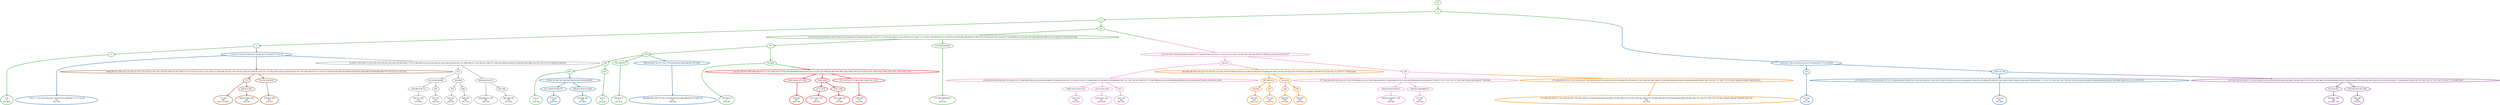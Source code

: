 digraph T {
	{
		rank=same
		96 [penwidth=3,colorscheme=set19,color=3,label="6_P\nP\n0% 46%"]
		89 [penwidth=3,colorscheme=set19,color=3,label="613_P\nP\n15% 0%"]
		87 [penwidth=3,colorscheme=set19,color=3,label="623_P\nP\n0% 23%"]
		85 [penwidth=3,colorscheme=set19,color=3,label="599;612_P\nP\n0% 31%"]
		83 [penwidth=3,colorscheme=set19,color=3,label="597;605_P\nP\n19% 0%"]
		81 [penwidth=3,colorscheme=set19,color=3,label="575;590;596;604_P\nP\n67% 0%"]
		80 [penwidth=3,colorscheme=set19,color=2,label="7;10;11;17;18;19;23;26;28;31;36;44;50;51;58;60;67;71;72;76_M1\nM1\n0% 17%"]
		78 [penwidth=3,colorscheme=set19,color=2,label="975_M1\nM1\n62% 0%"]
		76 [penwidth=3,colorscheme=set19,color=2,label="974;986_M1\nM1\n0% 36%"]
		75 [penwidth=3,colorscheme=set19,color=2,label="598;649;658;740;747;763;775;834;844;853;882;890;907;973;984_M1\nM1\n38% 0%"]
		73 [penwidth=3,colorscheme=set19,color=2,label="101_M1\nM1\n0% 13%"]
		70 [penwidth=3,colorscheme=set19,color=2,label="1031_M1\nM1\n0% 34%"]
		66 [penwidth=3,colorscheme=set19,color=8,label="1027_M2\nM2\n0% 27%"]
		64 [penwidth=3,colorscheme=set19,color=8,label="1018;1023_M2\nM2\n42% 23%"]
		62 [penwidth=3,colorscheme=set19,color=8,label="1017_M2\nM2\n0% 50%"]
		58 [penwidth=3,colorscheme=set19,color=8,label="920;932;944;957_M2\nM2\n45% 0%"]
		56 [penwidth=3,colorscheme=set19,color=8,label="977_M2\nM2\n13% 0%"]
		52 [penwidth=3,colorscheme=set19,color=9,label="704;712_M3\nM3\n0% 49%"]
		50 [penwidth=3,colorscheme=set19,color=9,label="697_M3\nM3\n19% 0%"]
		47 [penwidth=3,colorscheme=set19,color=9,label="655_M3\nM3\n42% 0%"]
		45 [penwidth=3,colorscheme=set19,color=9,label="696_M3\nM3\n0% 31%"]
		43 [penwidth=3,colorscheme=set19,color=9,label="646;654;672_M3\nM3\n39% 0%"]
		41 [penwidth=3,colorscheme=set19,color=9,label="681;688_M3\nM3\n0% 20%"]
		39 [penwidth=3,colorscheme=set19,color=7,label="773_M4\nM4\n18% 1e+02%"]
		37 [penwidth=3,colorscheme=set19,color=7,label="840;851;862_M4\nM4\n35% 0%"]
		35 [penwidth=3,colorscheme=set19,color=7,label="829;839_M4\nM4\n47% 0%"]
		32 [penwidth=3,colorscheme=set19,color=5,label="961_M5\nM5\n24% 31%"]
		30 [penwidth=3,colorscheme=set19,color=5,label="937_M5\nM5\n47% 0%"]
		27 [penwidth=3,colorscheme=set19,color=5,label="946_M5\nM5\n0% 39%"]
		25 [penwidth=3,colorscheme=set19,color=5,label="958_M5\nM5\n29% 0%"]
		24 [penwidth=3,colorscheme=set19,color=5,label="272;288;295;303;311;323;338;342;347;355;362;390;413;418;424;450;455;459;466;473;479;490;512;525;542;545;561;566;572;578;586;594;601;616;633;644;662;669;678;692;700;718;728;757;765;770;778;786;796;801;856;867;884;891;903_M5\nM5\n0% 31%"]
		22 [penwidth=3,colorscheme=set19,color=4,label="926;951_M6\nM6\n1e+02% 37%"]
		20 [penwidth=3,colorscheme=set19,color=4,label="996_M6\nM6\n0% 63%"]
		18 [penwidth=3,colorscheme=set19,color=1,label="1082_M7\nM7\n84% 0%"]
		15 [penwidth=3,colorscheme=set19,color=1,label="1071;1075_M7\nM7\n16% 0%"]
		13 [penwidth=3,colorscheme=set19,color=1,label="1081;1086_M7\nM7\n0% 46%"]
		11 [penwidth=3,colorscheme=set19,color=1,label="1093_M7\nM7\n0% 54%"]
	}
	101 [penwidth=3,colorscheme=set19,color=3,label="GL"]
	100 [penwidth=3,colorscheme=set19,color=3,label="0"]
	99 [penwidth=3,colorscheme=set19,color=3,label="1;2"]
	98 [penwidth=3,colorscheme=set19,color=3,label="3"]
	97 [penwidth=3,colorscheme=set19,color=3,label="6"]
	95 [penwidth=3,colorscheme=set19,color=3,label="4;5"]
	94 [penwidth=3,colorscheme=set19,color=3,label="12;13;16;22;25;35;38;40;41;43;47;49;53;55;63;66;69;74;78;80;83;86;92;99;104;107;117;120;122;128;137;141;145;153;157;166;171;173;181;194;199;204;211;233;247;252;259;284;290;299;301;306;313;319;326;335;344;350;365;374;388;408;427;433;441;457;483;494;502;508;514;515;520;527;538;553;557;565"]
	93 [penwidth=3,colorscheme=set19,color=3,label="570"]
	92 [penwidth=3,colorscheme=set19,color=3,label="576"]
	91 [penwidth=3,colorscheme=set19,color=3,label="583"]
	90 [penwidth=3,colorscheme=set19,color=3,label="613"]
	88 [penwidth=3,colorscheme=set19,color=3,label="623"]
	86 [penwidth=3,colorscheme=set19,color=3,label="591;599;612"]
	84 [penwidth=3,colorscheme=set19,color=3,label="597;605"]
	82 [penwidth=3,colorscheme=set19,color=3,label="575;590;596;604"]
	79 [penwidth=3,colorscheme=set19,color=2,label="917;929;953;965;975"]
	77 [penwidth=3,colorscheme=set19,color=2,label="928;941;964;974;986"]
	74 [penwidth=3,colorscheme=set19,color=2,label="101"]
	72 [penwidth=3,colorscheme=set19,color=2,label="108;133;138"]
	71 [penwidth=3,colorscheme=set19,color=2,label="147;158;162;167;174;190;200;207;217;227;238;254;260;278;285;291;314;320;336;341;358;370;375;381;397;401;405;421;434;442;447;458;470;476;484;495;509;537;541;544;555;607;624;631;641;661;676;685;691;715;725;731;736;742;749;776;783;795;811;845;855;866;876;894;898;908;916;927;985;999;1008;1011;1012;1025;1031"]
	69 [penwidth=3,colorscheme=set19,color=8,label="243;251"]
	68 [penwidth=3,colorscheme=set19,color=8,label="253;265;274;283;298;305;325;349;353;357;369;380;384;392;432;440;456;469;475;482;493;501;507;513;526;533;547;573;602;609;635;653;663;679;686;694;702;721;734;739;745;760;767;772;780;788;803;813;824;858;869;888;899;918;930;954;966;976;992;1000;1001;1005"]
	67 [penwidth=3,colorscheme=set19,color=8,label="1009;1014;1019;1027"]
	65 [penwidth=3,colorscheme=set19,color=8,label="1013;1018;1023"]
	63 [penwidth=3,colorscheme=set19,color=8,label="1017"]
	61 [penwidth=3,colorscheme=set19,color=8,label="258"]
	60 [penwidth=3,colorscheme=set19,color=8,label="277;282;294;300;302;330;337;354;378;398;402;412;417;423;430;444;465;472;489;499;505;511;524;549;560;600;625;632;643;677;709;717;727;733;738;751;756;764;785;812;835;868;877;885;886"]
	59 [penwidth=3,colorscheme=set19,color=8,label="900;920;932;944;957"]
	57 [penwidth=3,colorscheme=set19,color=8,label="909;931;956;968;977"]
	55 [penwidth=3,colorscheme=set19,color=9,label="611"]
	54 [penwidth=3,colorscheme=set19,color=9,label="621;629;639;648"]
	53 [penwidth=3,colorscheme=set19,color=9,label="656;666;704;712"]
	51 [penwidth=3,colorscheme=set19,color=9,label="697"]
	49 [penwidth=3,colorscheme=set19,color=9,label="628;638"]
	48 [penwidth=3,colorscheme=set19,color=9,label="655"]
	46 [penwidth=3,colorscheme=set19,color=9,label="696"]
	44 [penwidth=3,colorscheme=set19,color=9,label="620;646;654;672"]
	42 [penwidth=3,colorscheme=set19,color=9,label="681;688"]
	40 [penwidth=3,colorscheme=set19,color=7,label="773"]
	38 [penwidth=3,colorscheme=set19,color=7,label="840;851;862"]
	36 [penwidth=3,colorscheme=set19,color=7,label="781;791;829;839"]
	34 [penwidth=3,colorscheme=set19,color=5,label="897;905;913"]
	33 [penwidth=3,colorscheme=set19,color=5,label="924;961"]
	31 [penwidth=3,colorscheme=set19,color=5,label="937"]
	29 [penwidth=3,colorscheme=set19,color=5,label="912;934"]
	28 [penwidth=3,colorscheme=set19,color=5,label="946"]
	26 [penwidth=3,colorscheme=set19,color=5,label="958"]
	23 [penwidth=3,colorscheme=set19,color=4,label="914;926;951"]
	21 [penwidth=3,colorscheme=set19,color=4,label="938;950;963;981;996"]
	19 [penwidth=3,colorscheme=set19,color=1,label="1060;1066;1072;1082"]
	17 [penwidth=3,colorscheme=set19,color=1,label="1064;1068"]
	16 [penwidth=3,colorscheme=set19,color=1,label="1071;1075"]
	14 [penwidth=3,colorscheme=set19,color=1,label="1081;1086"]
	12 [penwidth=3,colorscheme=set19,color=1,label="1070;1074;1077;1080;1085;1089;1091;1093"]
	10 [penwidth=3,colorscheme=set19,color=5,label="269;289;296;304;318;324;334;339;343;352;363;379;387;406;419;425;431;438;445;460;467;474;480;491;500;519;543;550;562;567;579;587;617;626;651;670;693;719;729;744;752;758;771;779;822;892"]
	9 [penwidth=3,colorscheme=set19,color=5,label="272;288;295;303;311;323;338;342;347;355;362;390;413;418;424;450;455;459;466;473;479;490;512;525;542;545;561;566;572;578;586;594;601;616;633;644;662;669;678;692;700;718;728;757;765;770;778;786;796;801;856;867;884;891;903"]
	8 [penwidth=3,colorscheme=set19,color=4,label="143;148;154;159;168;175;185;201;208;212;218;228;234;239;244;248;266;279;286;292;307;315;327;359;366;376;394;400;404;416;437;449;454;464;478;488;498;504;518;523;529;540;554;558;577;584;608;615;642;708;716;726;732;737;743;750;755;769;777;784;865;906"]
	7 [penwidth=3,colorscheme=set19,color=7,label="88;96;98;103;106;110;116;124;127;131;132;134;151;161;170;178;183;188;192;197;206;210;215;220;221;225;231;242;246;257;263;268;276;281;293;310;322;329;333;346;361;367;372;377;382;395;410;422;429;436;453;471;487;497;503;510;517;522;531;536;548;559;585;592;606;614;640;650;660;668;675;684;690;699;707;714;724;741;753;762"]
	6 [penwidth=3,colorscheme=set19,color=9,label="91;95;97;105;109;113;123;126;130;136;140;144;146;150;164;169;177;187;196;209;214;224;230;236;241;245;250;256;262;267;271;280;309;317;332;345;351;360;371;386;393;399;403;409;415;428;452;463;486;516;521;530;535;552;568;581;589;603"]
	5 [penwidth=3,colorscheme=set19,color=1,label="622;657;667;673;683;689;698;705;713;723;746;754;774;782;793;800;809;820;833;843;852;875;881;915;940;952;983;991;998;1004;1006;1007;1010;1030;1035;1036;1042;1044;1046;1051;1053;1055;1058"]
	4 [penwidth=3,colorscheme=set19,color=2,label="598;649;658;740;747;763;775;834;844;853;882;890;907;973;984"]
	3 [penwidth=3,colorscheme=set19,color=2,label="659;674;706;735;748;768;794;810;821;854;864;883"]
	2 [penwidth=3,colorscheme=set19,color=8,label="15;21;30;33;37;39;46;48;56;61;65;68;70;77;79;82;85;89;100;102;111;114;118;135;142;152;156;165;179;184;189;193;198;203;216;222;226;232;237"]
	1 [penwidth=3,colorscheme=set19,color=2,label="7;10;11;17;18;19;23;26;28;31;36;44;50;51;58;60;67;71;72;76"]
	0 [penwidth=3,colorscheme=set19,color=2,label="8;20;24;27;29;32;34;42;45;52;54;57;59;62;64;73;75;81;84;94"]
	101 -> 100 [penwidth=3,colorscheme=set19,color=3]
	100 -> 99 [penwidth=3,colorscheme=set19,color=3]
	100 -> 0 [penwidth=3,colorscheme=set19,color="3;0.5:2"]
	99 -> 98 [penwidth=3,colorscheme=set19,color=3]
	99 -> 95 [penwidth=3,colorscheme=set19,color=3]
	98 -> 97 [penwidth=3,colorscheme=set19,color=3]
	98 -> 1 [penwidth=3,colorscheme=set19,color="3;0.5:2"]
	97 -> 96 [penwidth=3,colorscheme=set19,color=3]
	95 -> 94 [penwidth=3,colorscheme=set19,color=3]
	95 -> 2 [penwidth=3,colorscheme=set19,color="3;0.5:8"]
	94 -> 93 [penwidth=3,colorscheme=set19,color=3]
	94 -> 82 [penwidth=3,colorscheme=set19,color=3]
	93 -> 92 [penwidth=3,colorscheme=set19,color=3]
	93 -> 84 [penwidth=3,colorscheme=set19,color=3]
	92 -> 91 [penwidth=3,colorscheme=set19,color=3]
	92 -> 86 [penwidth=3,colorscheme=set19,color=3]
	92 -> 4 [penwidth=3,colorscheme=set19,color="3;0.5:2"]
	91 -> 90 [penwidth=3,colorscheme=set19,color=3]
	91 -> 88 [penwidth=3,colorscheme=set19,color=3]
	90 -> 89 [penwidth=3,colorscheme=set19,color=3]
	90 -> 3 [penwidth=3,colorscheme=set19,color="3;0.5:2"]
	88 -> 87 [penwidth=3,colorscheme=set19,color=3]
	86 -> 85 [penwidth=3,colorscheme=set19,color=3]
	84 -> 83 [penwidth=3,colorscheme=set19,color=3]
	84 -> 5 [penwidth=3,colorscheme=set19,color="3;0.5:1"]
	82 -> 81 [penwidth=3,colorscheme=set19,color=3]
	79 -> 78 [penwidth=3,colorscheme=set19,color=2]
	77 -> 76 [penwidth=3,colorscheme=set19,color=2]
	74 -> 73 [penwidth=3,colorscheme=set19,color=2]
	72 -> 71 [penwidth=3,colorscheme=set19,color=2]
	72 -> 8 [penwidth=3,colorscheme=set19,color="2;0.5:4"]
	71 -> 70 [penwidth=3,colorscheme=set19,color=2]
	69 -> 68 [penwidth=3,colorscheme=set19,color=8]
	69 -> 10 [penwidth=3,colorscheme=set19,color="8;0.5:5"]
	68 -> 63 [penwidth=3,colorscheme=set19,color=8]
	68 -> 65 [penwidth=3,colorscheme=set19,color=8]
	68 -> 67 [penwidth=3,colorscheme=set19,color=8]
	67 -> 66 [penwidth=3,colorscheme=set19,color=8]
	65 -> 64 [penwidth=3,colorscheme=set19,color=8]
	63 -> 62 [penwidth=3,colorscheme=set19,color=8]
	61 -> 60 [penwidth=3,colorscheme=set19,color=8]
	61 -> 9 [penwidth=3,colorscheme=set19,color="8;0.5:5"]
	60 -> 57 [penwidth=3,colorscheme=set19,color=8]
	60 -> 59 [penwidth=3,colorscheme=set19,color=8]
	59 -> 58 [penwidth=3,colorscheme=set19,color=8]
	57 -> 56 [penwidth=3,colorscheme=set19,color=8]
	55 -> 49 [penwidth=3,colorscheme=set19,color=9]
	55 -> 54 [penwidth=3,colorscheme=set19,color=9]
	54 -> 51 [penwidth=3,colorscheme=set19,color=9]
	54 -> 53 [penwidth=3,colorscheme=set19,color=9]
	53 -> 52 [penwidth=3,colorscheme=set19,color=9]
	51 -> 50 [penwidth=3,colorscheme=set19,color=9]
	49 -> 48 [penwidth=3,colorscheme=set19,color=9]
	49 -> 46 [penwidth=3,colorscheme=set19,color=9]
	48 -> 47 [penwidth=3,colorscheme=set19,color=9]
	46 -> 45 [penwidth=3,colorscheme=set19,color=9]
	44 -> 43 [penwidth=3,colorscheme=set19,color=9]
	44 -> 42 [penwidth=3,colorscheme=set19,color=9]
	42 -> 41 [penwidth=3,colorscheme=set19,color=9]
	40 -> 39 [penwidth=3,colorscheme=set19,color=7]
	40 -> 38 [penwidth=3,colorscheme=set19,color=7]
	38 -> 37 [penwidth=3,colorscheme=set19,color=7]
	36 -> 35 [penwidth=3,colorscheme=set19,color=7]
	34 -> 31 [penwidth=3,colorscheme=set19,color=5]
	34 -> 33 [penwidth=3,colorscheme=set19,color=5]
	33 -> 32 [penwidth=3,colorscheme=set19,color=5]
	31 -> 30 [penwidth=3,colorscheme=set19,color=5]
	29 -> 28 [penwidth=3,colorscheme=set19,color=5]
	29 -> 26 [penwidth=3,colorscheme=set19,color=5]
	28 -> 27 [penwidth=3,colorscheme=set19,color=5]
	26 -> 25 [penwidth=3,colorscheme=set19,color=5]
	23 -> 22 [penwidth=3,colorscheme=set19,color=4]
	21 -> 20 [penwidth=3,colorscheme=set19,color=4]
	19 -> 18 [penwidth=3,colorscheme=set19,color=1]
	17 -> 16 [penwidth=3,colorscheme=set19,color=1]
	17 -> 14 [penwidth=3,colorscheme=set19,color=1]
	16 -> 15 [penwidth=3,colorscheme=set19,color=1]
	14 -> 13 [penwidth=3,colorscheme=set19,color=1]
	12 -> 11 [penwidth=3,colorscheme=set19,color=1]
	10 -> 34 [penwidth=3,colorscheme=set19,color=5]
	10 -> 29 [penwidth=3,colorscheme=set19,color=5]
	9 -> 24 [penwidth=3,colorscheme=set19,color=5]
	8 -> 23 [penwidth=3,colorscheme=set19,color=4]
	8 -> 21 [penwidth=3,colorscheme=set19,color=4]
	7 -> 40 [penwidth=3,colorscheme=set19,color=7]
	7 -> 36 [penwidth=3,colorscheme=set19,color=7]
	6 -> 55 [penwidth=3,colorscheme=set19,color=9]
	6 -> 44 [penwidth=3,colorscheme=set19,color=9]
	5 -> 19 [penwidth=3,colorscheme=set19,color=1]
	5 -> 17 [penwidth=3,colorscheme=set19,color=1]
	5 -> 12 [penwidth=3,colorscheme=set19,color=1]
	4 -> 75 [penwidth=3,colorscheme=set19,color=2]
	3 -> 79 [penwidth=3,colorscheme=set19,color=2]
	3 -> 77 [penwidth=3,colorscheme=set19,color=2]
	2 -> 69 [penwidth=3,colorscheme=set19,color=8]
	2 -> 61 [penwidth=3,colorscheme=set19,color=8]
	1 -> 80 [penwidth=3,colorscheme=set19,color=2]
	1 -> 7 [penwidth=3,colorscheme=set19,color="2;0.5:7"]
	1 -> 6 [penwidth=3,colorscheme=set19,color="2;0.5:9"]
	0 -> 74 [penwidth=3,colorscheme=set19,color=2]
	0 -> 72 [penwidth=3,colorscheme=set19,color=2]
}
